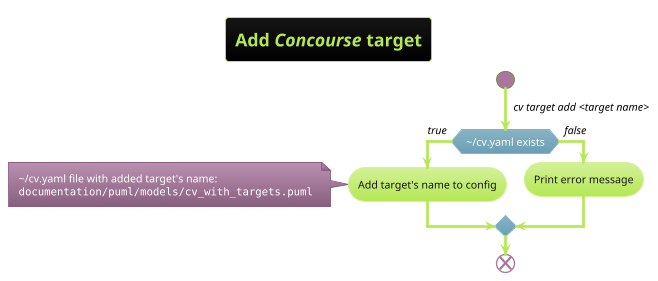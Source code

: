 @startuml
!theme hacker
skinparam ArrowFontColor Black
skinparam ArrowFontStyle italic

/'
Represents the add command for the target argument
    $> cv target add <TARGET NAME>
'/
title Add //Concourse// target
scale 0.85

start
-> cv target add <target name>;
if (\~/cv.yaml exists) then (true)
    :Add target's name to config;
    note left
    \~/cv.yaml file with added target's name:
    ""documentation/puml/models/cv_with_targets.puml""
    end note
else (false)
    :Print error message;
endif
end
@enduml